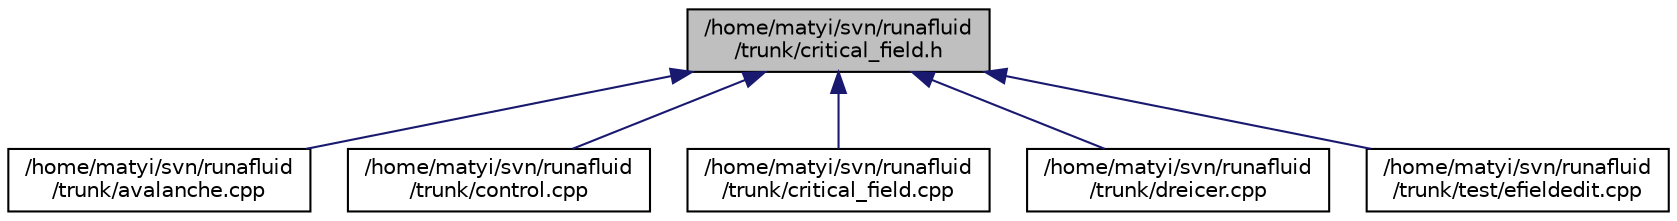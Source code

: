 digraph "/home/matyi/svn/runafluid/trunk/critical_field.h"
{
  edge [fontname="Helvetica",fontsize="10",labelfontname="Helvetica",labelfontsize="10"];
  node [fontname="Helvetica",fontsize="10",shape=record];
  Node1 [label="/home/matyi/svn/runafluid\l/trunk/critical_field.h",height=0.2,width=0.4,color="black", fillcolor="grey75", style="filled", fontcolor="black"];
  Node1 -> Node2 [dir="back",color="midnightblue",fontsize="10",style="solid",fontname="Helvetica"];
  Node2 [label="/home/matyi/svn/runafluid\l/trunk/avalanche.cpp",height=0.2,width=0.4,color="black", fillcolor="white", style="filled",URL="$avalanche_8cpp.html"];
  Node1 -> Node3 [dir="back",color="midnightblue",fontsize="10",style="solid",fontname="Helvetica"];
  Node3 [label="/home/matyi/svn/runafluid\l/trunk/control.cpp",height=0.2,width=0.4,color="black", fillcolor="white", style="filled",URL="$control_8cpp.html"];
  Node1 -> Node4 [dir="back",color="midnightblue",fontsize="10",style="solid",fontname="Helvetica"];
  Node4 [label="/home/matyi/svn/runafluid\l/trunk/critical_field.cpp",height=0.2,width=0.4,color="black", fillcolor="white", style="filled",URL="$critical__field_8cpp.html"];
  Node1 -> Node5 [dir="back",color="midnightblue",fontsize="10",style="solid",fontname="Helvetica"];
  Node5 [label="/home/matyi/svn/runafluid\l/trunk/dreicer.cpp",height=0.2,width=0.4,color="black", fillcolor="white", style="filled",URL="$dreicer_8cpp.html"];
  Node1 -> Node6 [dir="back",color="midnightblue",fontsize="10",style="solid",fontname="Helvetica"];
  Node6 [label="/home/matyi/svn/runafluid\l/trunk/test/efieldedit.cpp",height=0.2,width=0.4,color="black", fillcolor="white", style="filled",URL="$efieldedit_8cpp.html"];
}
